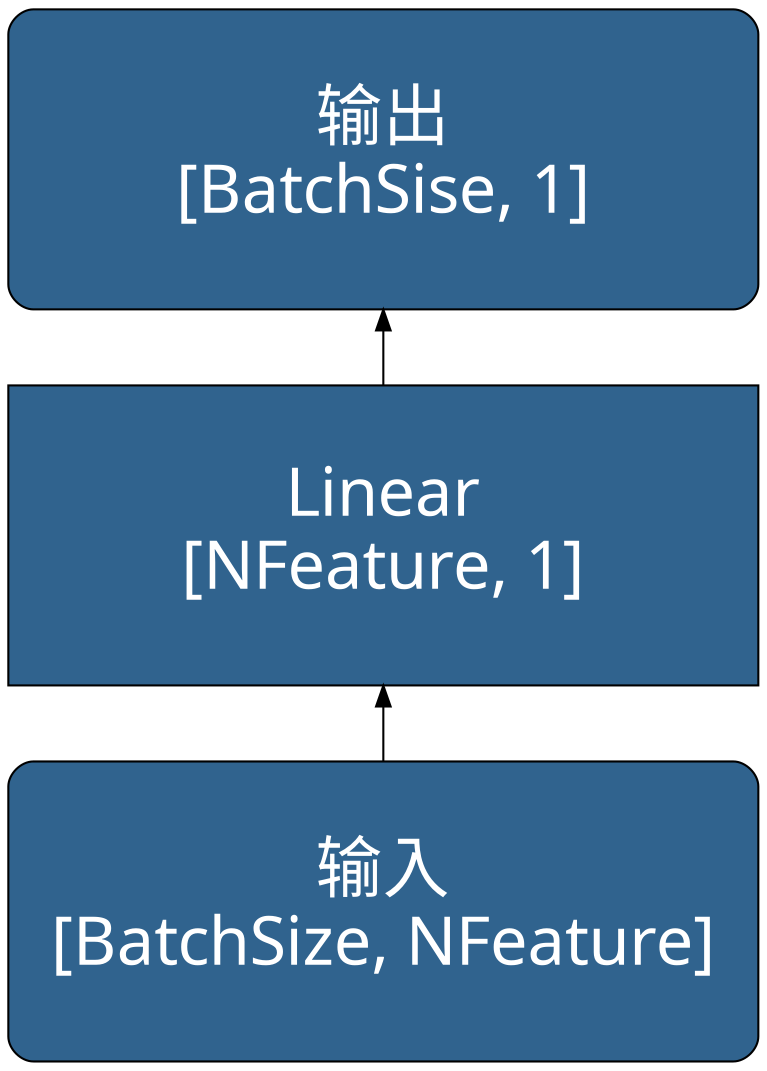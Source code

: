 digraph LinearRegression {
	rankdir=BT
    node [
		style=filled, 
		color=Black
		fontcolor=White, 
		fillcolor="#30638e", 
		fontname="SimHei",
		fontsize=32,
		width=5, height=2,
		shape="box",
	]
	
	
	inp [label="输入\n[BatchSize, NFeature]", shape="Mrecord"]
	ll  [label="Linear\n[NFeature, 1]"]
	oup [label="输出\n[BatchSise, 1]", shape="Mrecord"]
	
	inp -> ll -> oup
}